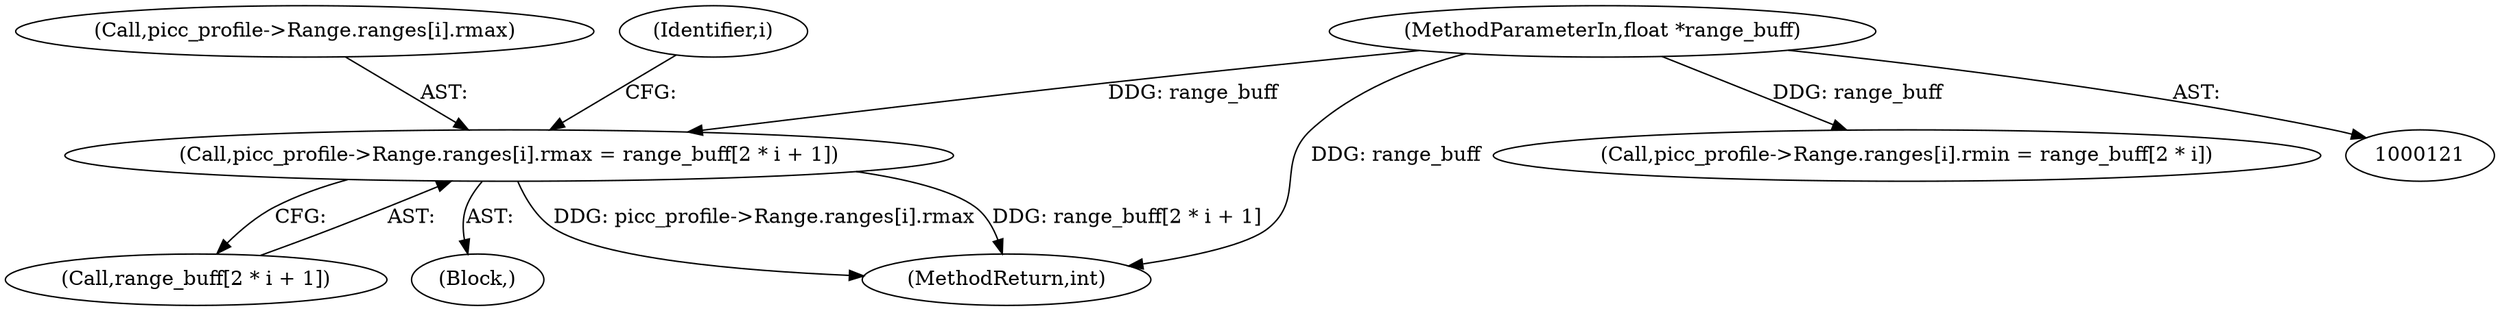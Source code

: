 digraph "0_ghostscript_67d760ab775dae4efe803b5944b0439aa3c0b04a@array" {
"1000494" [label="(Call,picc_profile->Range.ranges[i].rmax = range_buff[2 * i + 1])"];
"1000125" [label="(MethodParameterIn,float *range_buff)"];
"1000125" [label="(MethodParameterIn,float *range_buff)"];
"1000504" [label="(Call,range_buff[2 * i + 1])"];
"1000478" [label="(Block,)"];
"1000495" [label="(Call,picc_profile->Range.ranges[i].rmax)"];
"1000477" [label="(Identifier,i)"];
"1000585" [label="(MethodReturn,int)"];
"1000494" [label="(Call,picc_profile->Range.ranges[i].rmax = range_buff[2 * i + 1])"];
"1000479" [label="(Call,picc_profile->Range.ranges[i].rmin = range_buff[2 * i])"];
"1000494" -> "1000478"  [label="AST: "];
"1000494" -> "1000504"  [label="CFG: "];
"1000495" -> "1000494"  [label="AST: "];
"1000504" -> "1000494"  [label="AST: "];
"1000477" -> "1000494"  [label="CFG: "];
"1000494" -> "1000585"  [label="DDG: picc_profile->Range.ranges[i].rmax"];
"1000494" -> "1000585"  [label="DDG: range_buff[2 * i + 1]"];
"1000125" -> "1000494"  [label="DDG: range_buff"];
"1000125" -> "1000121"  [label="AST: "];
"1000125" -> "1000585"  [label="DDG: range_buff"];
"1000125" -> "1000479"  [label="DDG: range_buff"];
}
